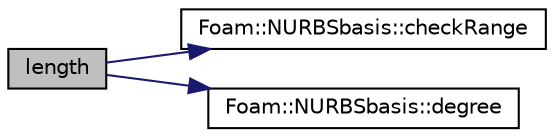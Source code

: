 digraph "length"
{
  bgcolor="transparent";
  edge [fontname="Helvetica",fontsize="10",labelfontname="Helvetica",labelfontsize="10"];
  node [fontname="Helvetica",fontsize="10",shape=record];
  rankdir="LR";
  Node1 [label="length",height=0.2,width=0.4,color="black", fillcolor="grey75", style="filled" fontcolor="black"];
  Node1 -> Node2 [color="midnightblue",fontsize="10",style="solid",fontname="Helvetica"];
  Node2 [label="Foam::NURBSbasis::checkRange",height=0.2,width=0.4,color="black",URL="$classFoam_1_1NURBSbasis.html#a9c289872c6d374d9664b4d695f30ba45",tooltip="Checks to see if given u is affected by given CP. "];
  Node1 -> Node3 [color="midnightblue",fontsize="10",style="solid",fontname="Helvetica"];
  Node3 [label="Foam::NURBSbasis::degree",height=0.2,width=0.4,color="black",URL="$classFoam_1_1NURBSbasis.html#a6afa13594379cace1d6ddd4e0922a951"];
}
